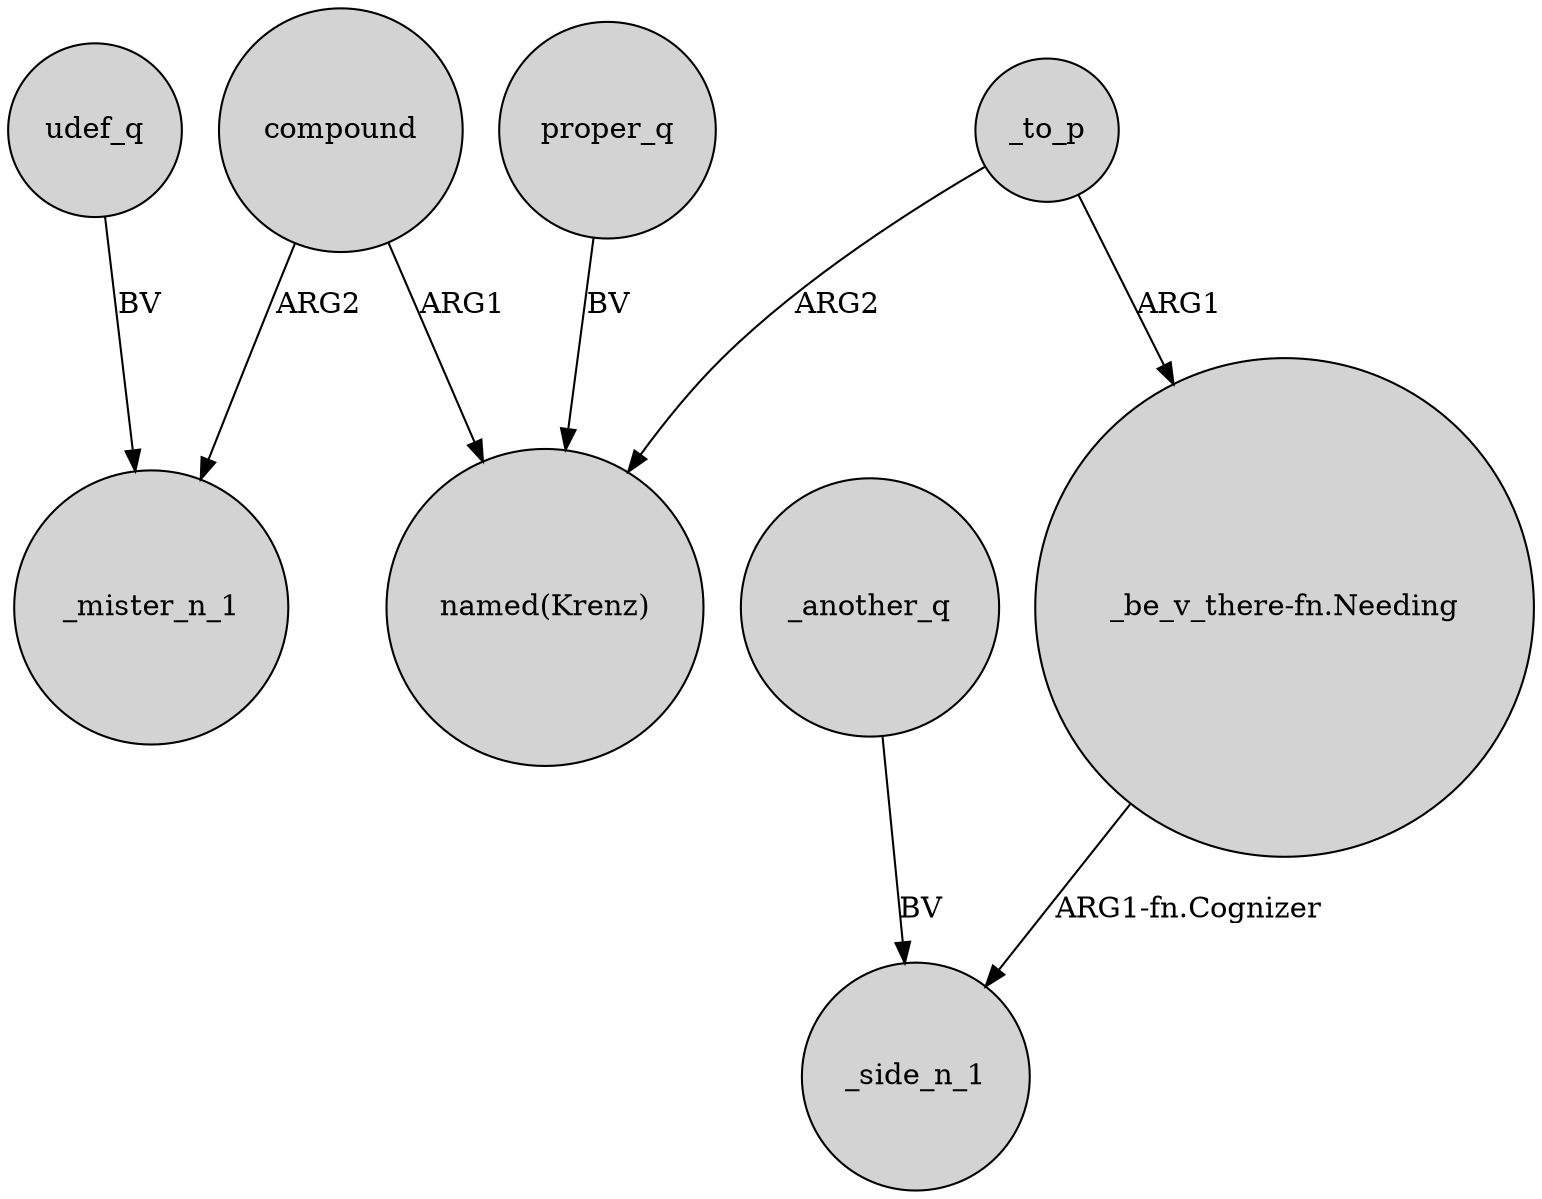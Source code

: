 digraph {
	node [shape=circle style=filled]
	compound -> "named(Krenz)" [label=ARG1]
	"_be_v_there-fn.Needing" -> _side_n_1 [label="ARG1-fn.Cognizer"]
	proper_q -> "named(Krenz)" [label=BV]
	compound -> _mister_n_1 [label=ARG2]
	udef_q -> _mister_n_1 [label=BV]
	_to_p -> "named(Krenz)" [label=ARG2]
	_to_p -> "_be_v_there-fn.Needing" [label=ARG1]
	_another_q -> _side_n_1 [label=BV]
}

